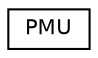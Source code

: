 digraph "Graphical Class Hierarchy"
{
 // LATEX_PDF_SIZE
  edge [fontname="Helvetica",fontsize="10",labelfontname="Helvetica",labelfontsize="10"];
  node [fontname="Helvetica",fontsize="10",shape=record];
  rankdir="LR";
  Node0 [label="PMU",height=0.2,width=0.4,color="black", fillcolor="white", style="filled",URL="$classarm__compute_1_1test_1_1framework_1_1_p_m_u.xhtml",tooltip="Class provides access to CPU hardware counters."];
}
